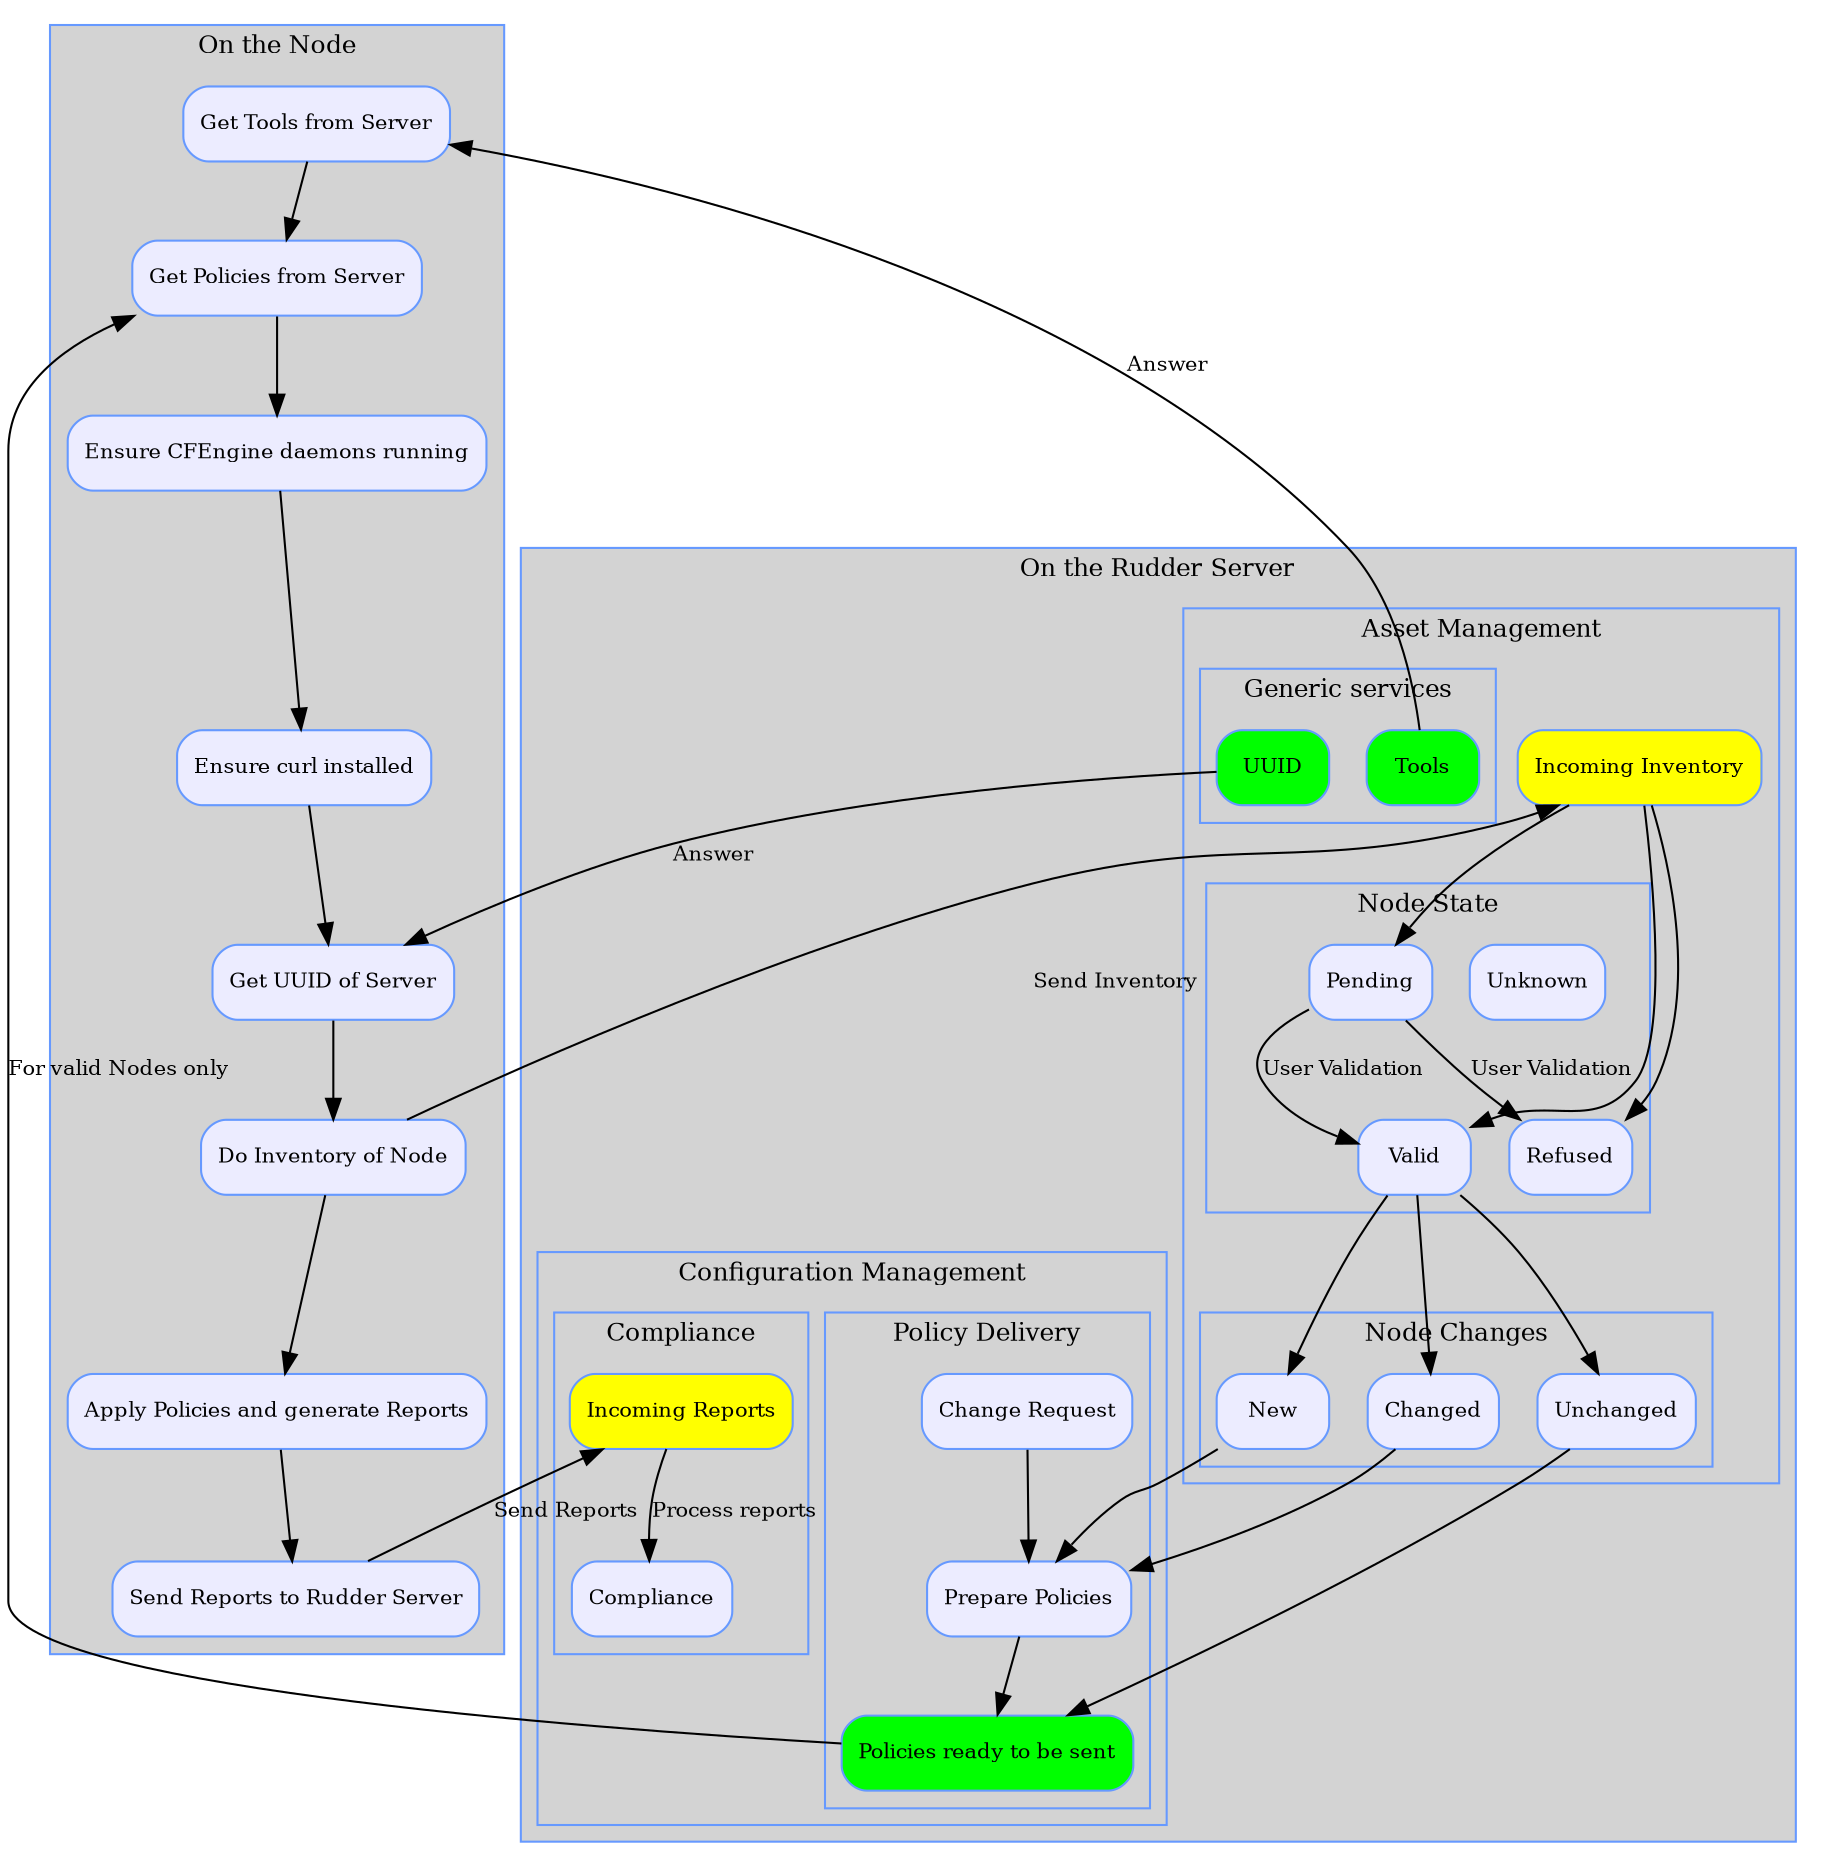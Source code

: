 digraph agent_workflow {

compound=true;
node [shape=Mrecord, style = filled, color="#6699ff", fillcolor="#ececff",
fontsize=10];
edge [fontsize=10];

subgraph cluster_Node { 
  label = "On the Node";
  style = filled color="#6699ff" fillcolor=lightgrey fontsize=12;
  gettools [ label = "Get Tools from Server" ];
  getpol [label = "Get Policies from Server" ];
  testcfd [label="Ensure CFEngine daemons running"];
  testcurl [label="Ensure curl installed"]
  getuuid [label = "Get UUID of Server" ];
  doinventory [label = "Do Inventory of Node"];
  dopolicy [label = "Apply Policies and generate Reports"];
  sendreport [label = "Send Reports to Rudder Server"];
  gettools -> getpol -> testcfd -> testcurl -> getuuid -> doinventory;
  doinventory -> dopolicy -> sendreport;
};

tools -> gettools [label="Answer"];
uuid -> getuuid [label="Answer"];
acceptsendpol -> getpol [label="For valid Nodes only"];
doinventory -> inventory [label="Send Inventory"];
sendreport -> logs [label="Send Reports"];

subgraph cluster_Server { 
  label = "On the Rudder Server";
  style = filled color="#6699ff" fillcolor=lightgrey  fontsize=12;
  
  subgraph cluster_AssetManagement {
    label = "Asset Management";
    
    inventory [label = "Incoming Inventory" fillcolor=yellow];

    subgraph cluster_ServerNodeState {
      label="Node State" fontsize=12;
      unknownnode [label = "Unknown"];
      pendingnode [label = "Pending"];
      validnode   [label = "Valid"];
      refusednode [label = "Refused"];
      pendingnode -> {validnode refusednode} [label="User Validation"];
      rank=same {unknownnode pendingnode};
      rank=same {refusednode validnode};
    };
 
    inventory -> {validnode refusednode pendingnode};

    subgraph cluster_ServerNodeChanges {
      label="Node Changes" fontsize=12;
      nodenew [label = "New"];
      nodechanged [label = "Changed"];
      nodeunchanged [label = "Unchanged"];
    };

    validnode -> {nodenew nodechanged nodeunchanged};
  
    subgraph cluster_ServerGeneric {
      label="Generic services" fontsize=12;
      uuid [label = "UUID" color="#6699ff", fillcolor=green];
      tools [label = "Tools" color="#6699ff", fillcolor=green];
    };

};

  subgraph cluster_ConfigManagement {
    label = "Configuration Management";

    subgraph cluster_PolicyDelivery {
      label="Policy Delivery" fontsize=12;
      preparepol [label = "Prepare Policies"];
      acceptsendpol    [label = "Policies ready to be sent" color="#6699ff", fillcolor=green];
      configchange [label = "Change Request"];
      {nodenew nodechanged configchange} -> preparepol;
      {preparepol nodeunchanged} -> acceptsendpol;
    };

    subgraph cluster_Compliance {
      label="Compliance" fontsize=12;
      logs [label = "Incoming Reports" fillcolor=yellow];
      compliance [label="Compliance"];
      logs -> compliance [label="Process reports"];
    };
  };

};

}
